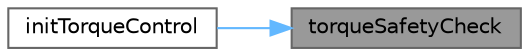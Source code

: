 digraph "torqueSafetyCheck"
{
 // LATEX_PDF_SIZE
  bgcolor="transparent";
  edge [fontname=Helvetica,fontsize=10,labelfontname=Helvetica,labelfontsize=10];
  node [fontname=Helvetica,fontsize=10,shape=box,height=0.2,width=0.4];
  rankdir="RL";
  Node1 [label="torqueSafetyCheck",height=0.2,width=0.4,color="gray40", fillcolor="grey60", style="filled", fontcolor="black",tooltip="Checks the safety of the torque with multiple monitors."];
  Node1 -> Node2 [dir="back",color="steelblue1",style="solid"];
  Node2 [label="initTorqueControl",height=0.2,width=0.4,color="grey40", fillcolor="white", style="filled",URL="$TorqueControl_8c.html#aeefa77a69d64da42889a3fb81c8fbe3b",tooltip="Initializes the Torque Control Actuator with initial settings."];
}
